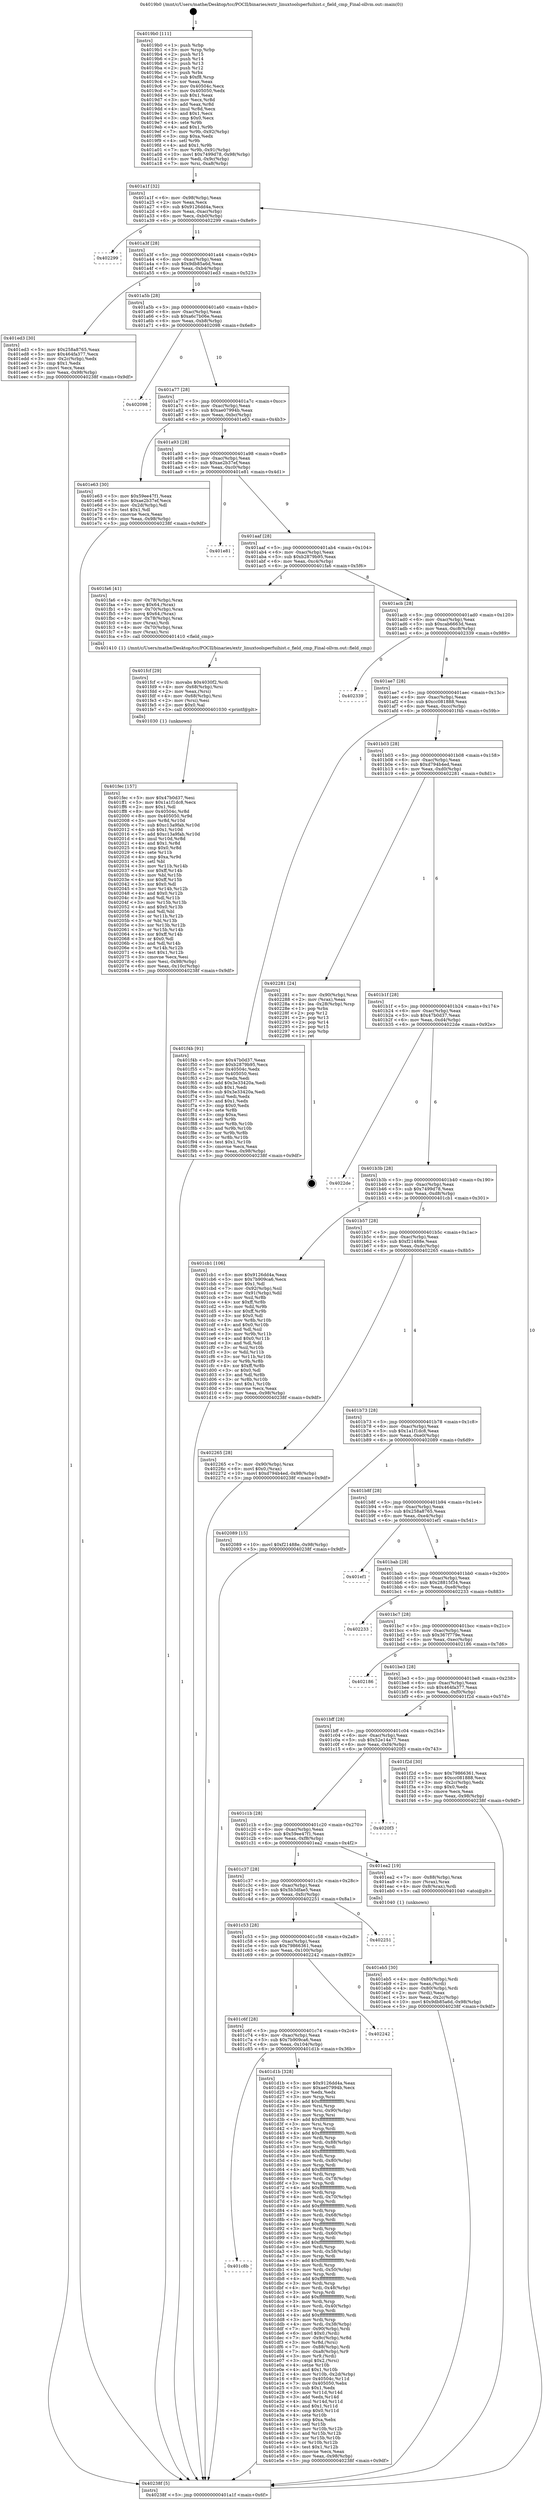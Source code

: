 digraph "0x4019b0" {
  label = "0x4019b0 (/mnt/c/Users/mathe/Desktop/tcc/POCII/binaries/extr_linuxtoolsperfuihist.c_field_cmp_Final-ollvm.out::main(0))"
  labelloc = "t"
  node[shape=record]

  Entry [label="",width=0.3,height=0.3,shape=circle,fillcolor=black,style=filled]
  "0x401a1f" [label="{
     0x401a1f [32]\l
     | [instrs]\l
     &nbsp;&nbsp;0x401a1f \<+6\>: mov -0x98(%rbp),%eax\l
     &nbsp;&nbsp;0x401a25 \<+2\>: mov %eax,%ecx\l
     &nbsp;&nbsp;0x401a27 \<+6\>: sub $0x9126dd4a,%ecx\l
     &nbsp;&nbsp;0x401a2d \<+6\>: mov %eax,-0xac(%rbp)\l
     &nbsp;&nbsp;0x401a33 \<+6\>: mov %ecx,-0xb0(%rbp)\l
     &nbsp;&nbsp;0x401a39 \<+6\>: je 0000000000402299 \<main+0x8e9\>\l
  }"]
  "0x402299" [label="{
     0x402299\l
  }", style=dashed]
  "0x401a3f" [label="{
     0x401a3f [28]\l
     | [instrs]\l
     &nbsp;&nbsp;0x401a3f \<+5\>: jmp 0000000000401a44 \<main+0x94\>\l
     &nbsp;&nbsp;0x401a44 \<+6\>: mov -0xac(%rbp),%eax\l
     &nbsp;&nbsp;0x401a4a \<+5\>: sub $0x9db85a6d,%eax\l
     &nbsp;&nbsp;0x401a4f \<+6\>: mov %eax,-0xb4(%rbp)\l
     &nbsp;&nbsp;0x401a55 \<+6\>: je 0000000000401ed3 \<main+0x523\>\l
  }"]
  Exit [label="",width=0.3,height=0.3,shape=circle,fillcolor=black,style=filled,peripheries=2]
  "0x401ed3" [label="{
     0x401ed3 [30]\l
     | [instrs]\l
     &nbsp;&nbsp;0x401ed3 \<+5\>: mov $0x258a8765,%eax\l
     &nbsp;&nbsp;0x401ed8 \<+5\>: mov $0x464fa377,%ecx\l
     &nbsp;&nbsp;0x401edd \<+3\>: mov -0x2c(%rbp),%edx\l
     &nbsp;&nbsp;0x401ee0 \<+3\>: cmp $0x1,%edx\l
     &nbsp;&nbsp;0x401ee3 \<+3\>: cmovl %ecx,%eax\l
     &nbsp;&nbsp;0x401ee6 \<+6\>: mov %eax,-0x98(%rbp)\l
     &nbsp;&nbsp;0x401eec \<+5\>: jmp 000000000040238f \<main+0x9df\>\l
  }"]
  "0x401a5b" [label="{
     0x401a5b [28]\l
     | [instrs]\l
     &nbsp;&nbsp;0x401a5b \<+5\>: jmp 0000000000401a60 \<main+0xb0\>\l
     &nbsp;&nbsp;0x401a60 \<+6\>: mov -0xac(%rbp),%eax\l
     &nbsp;&nbsp;0x401a66 \<+5\>: sub $0xa6c7b06e,%eax\l
     &nbsp;&nbsp;0x401a6b \<+6\>: mov %eax,-0xb8(%rbp)\l
     &nbsp;&nbsp;0x401a71 \<+6\>: je 0000000000402098 \<main+0x6e8\>\l
  }"]
  "0x401fec" [label="{
     0x401fec [157]\l
     | [instrs]\l
     &nbsp;&nbsp;0x401fec \<+5\>: mov $0x47b0d37,%esi\l
     &nbsp;&nbsp;0x401ff1 \<+5\>: mov $0x1a1f1dc8,%ecx\l
     &nbsp;&nbsp;0x401ff6 \<+2\>: mov $0x1,%dl\l
     &nbsp;&nbsp;0x401ff8 \<+8\>: mov 0x40504c,%r8d\l
     &nbsp;&nbsp;0x402000 \<+8\>: mov 0x405050,%r9d\l
     &nbsp;&nbsp;0x402008 \<+3\>: mov %r8d,%r10d\l
     &nbsp;&nbsp;0x40200b \<+7\>: sub $0xc13a9fab,%r10d\l
     &nbsp;&nbsp;0x402012 \<+4\>: sub $0x1,%r10d\l
     &nbsp;&nbsp;0x402016 \<+7\>: add $0xc13a9fab,%r10d\l
     &nbsp;&nbsp;0x40201d \<+4\>: imul %r10d,%r8d\l
     &nbsp;&nbsp;0x402021 \<+4\>: and $0x1,%r8d\l
     &nbsp;&nbsp;0x402025 \<+4\>: cmp $0x0,%r8d\l
     &nbsp;&nbsp;0x402029 \<+4\>: sete %r11b\l
     &nbsp;&nbsp;0x40202d \<+4\>: cmp $0xa,%r9d\l
     &nbsp;&nbsp;0x402031 \<+3\>: setl %bl\l
     &nbsp;&nbsp;0x402034 \<+3\>: mov %r11b,%r14b\l
     &nbsp;&nbsp;0x402037 \<+4\>: xor $0xff,%r14b\l
     &nbsp;&nbsp;0x40203b \<+3\>: mov %bl,%r15b\l
     &nbsp;&nbsp;0x40203e \<+4\>: xor $0xff,%r15b\l
     &nbsp;&nbsp;0x402042 \<+3\>: xor $0x0,%dl\l
     &nbsp;&nbsp;0x402045 \<+3\>: mov %r14b,%r12b\l
     &nbsp;&nbsp;0x402048 \<+4\>: and $0x0,%r12b\l
     &nbsp;&nbsp;0x40204c \<+3\>: and %dl,%r11b\l
     &nbsp;&nbsp;0x40204f \<+3\>: mov %r15b,%r13b\l
     &nbsp;&nbsp;0x402052 \<+4\>: and $0x0,%r13b\l
     &nbsp;&nbsp;0x402056 \<+2\>: and %dl,%bl\l
     &nbsp;&nbsp;0x402058 \<+3\>: or %r11b,%r12b\l
     &nbsp;&nbsp;0x40205b \<+3\>: or %bl,%r13b\l
     &nbsp;&nbsp;0x40205e \<+3\>: xor %r13b,%r12b\l
     &nbsp;&nbsp;0x402061 \<+3\>: or %r15b,%r14b\l
     &nbsp;&nbsp;0x402064 \<+4\>: xor $0xff,%r14b\l
     &nbsp;&nbsp;0x402068 \<+3\>: or $0x0,%dl\l
     &nbsp;&nbsp;0x40206b \<+3\>: and %dl,%r14b\l
     &nbsp;&nbsp;0x40206e \<+3\>: or %r14b,%r12b\l
     &nbsp;&nbsp;0x402071 \<+4\>: test $0x1,%r12b\l
     &nbsp;&nbsp;0x402075 \<+3\>: cmovne %ecx,%esi\l
     &nbsp;&nbsp;0x402078 \<+6\>: mov %esi,-0x98(%rbp)\l
     &nbsp;&nbsp;0x40207e \<+6\>: mov %eax,-0x10c(%rbp)\l
     &nbsp;&nbsp;0x402084 \<+5\>: jmp 000000000040238f \<main+0x9df\>\l
  }"]
  "0x402098" [label="{
     0x402098\l
  }", style=dashed]
  "0x401a77" [label="{
     0x401a77 [28]\l
     | [instrs]\l
     &nbsp;&nbsp;0x401a77 \<+5\>: jmp 0000000000401a7c \<main+0xcc\>\l
     &nbsp;&nbsp;0x401a7c \<+6\>: mov -0xac(%rbp),%eax\l
     &nbsp;&nbsp;0x401a82 \<+5\>: sub $0xae07994b,%eax\l
     &nbsp;&nbsp;0x401a87 \<+6\>: mov %eax,-0xbc(%rbp)\l
     &nbsp;&nbsp;0x401a8d \<+6\>: je 0000000000401e63 \<main+0x4b3\>\l
  }"]
  "0x401fcf" [label="{
     0x401fcf [29]\l
     | [instrs]\l
     &nbsp;&nbsp;0x401fcf \<+10\>: movabs $0x4030f2,%rdi\l
     &nbsp;&nbsp;0x401fd9 \<+4\>: mov -0x68(%rbp),%rsi\l
     &nbsp;&nbsp;0x401fdd \<+2\>: mov %eax,(%rsi)\l
     &nbsp;&nbsp;0x401fdf \<+4\>: mov -0x68(%rbp),%rsi\l
     &nbsp;&nbsp;0x401fe3 \<+2\>: mov (%rsi),%esi\l
     &nbsp;&nbsp;0x401fe5 \<+2\>: mov $0x0,%al\l
     &nbsp;&nbsp;0x401fe7 \<+5\>: call 0000000000401030 \<printf@plt\>\l
     | [calls]\l
     &nbsp;&nbsp;0x401030 \{1\} (unknown)\l
  }"]
  "0x401e63" [label="{
     0x401e63 [30]\l
     | [instrs]\l
     &nbsp;&nbsp;0x401e63 \<+5\>: mov $0x59ee47f1,%eax\l
     &nbsp;&nbsp;0x401e68 \<+5\>: mov $0xae2b37ef,%ecx\l
     &nbsp;&nbsp;0x401e6d \<+3\>: mov -0x2d(%rbp),%dl\l
     &nbsp;&nbsp;0x401e70 \<+3\>: test $0x1,%dl\l
     &nbsp;&nbsp;0x401e73 \<+3\>: cmovne %ecx,%eax\l
     &nbsp;&nbsp;0x401e76 \<+6\>: mov %eax,-0x98(%rbp)\l
     &nbsp;&nbsp;0x401e7c \<+5\>: jmp 000000000040238f \<main+0x9df\>\l
  }"]
  "0x401a93" [label="{
     0x401a93 [28]\l
     | [instrs]\l
     &nbsp;&nbsp;0x401a93 \<+5\>: jmp 0000000000401a98 \<main+0xe8\>\l
     &nbsp;&nbsp;0x401a98 \<+6\>: mov -0xac(%rbp),%eax\l
     &nbsp;&nbsp;0x401a9e \<+5\>: sub $0xae2b37ef,%eax\l
     &nbsp;&nbsp;0x401aa3 \<+6\>: mov %eax,-0xc0(%rbp)\l
     &nbsp;&nbsp;0x401aa9 \<+6\>: je 0000000000401e81 \<main+0x4d1\>\l
  }"]
  "0x401eb5" [label="{
     0x401eb5 [30]\l
     | [instrs]\l
     &nbsp;&nbsp;0x401eb5 \<+4\>: mov -0x80(%rbp),%rdi\l
     &nbsp;&nbsp;0x401eb9 \<+2\>: mov %eax,(%rdi)\l
     &nbsp;&nbsp;0x401ebb \<+4\>: mov -0x80(%rbp),%rdi\l
     &nbsp;&nbsp;0x401ebf \<+2\>: mov (%rdi),%eax\l
     &nbsp;&nbsp;0x401ec1 \<+3\>: mov %eax,-0x2c(%rbp)\l
     &nbsp;&nbsp;0x401ec4 \<+10\>: movl $0x9db85a6d,-0x98(%rbp)\l
     &nbsp;&nbsp;0x401ece \<+5\>: jmp 000000000040238f \<main+0x9df\>\l
  }"]
  "0x401e81" [label="{
     0x401e81\l
  }", style=dashed]
  "0x401aaf" [label="{
     0x401aaf [28]\l
     | [instrs]\l
     &nbsp;&nbsp;0x401aaf \<+5\>: jmp 0000000000401ab4 \<main+0x104\>\l
     &nbsp;&nbsp;0x401ab4 \<+6\>: mov -0xac(%rbp),%eax\l
     &nbsp;&nbsp;0x401aba \<+5\>: sub $0xb2879b95,%eax\l
     &nbsp;&nbsp;0x401abf \<+6\>: mov %eax,-0xc4(%rbp)\l
     &nbsp;&nbsp;0x401ac5 \<+6\>: je 0000000000401fa6 \<main+0x5f6\>\l
  }"]
  "0x401c8b" [label="{
     0x401c8b\l
  }", style=dashed]
  "0x401fa6" [label="{
     0x401fa6 [41]\l
     | [instrs]\l
     &nbsp;&nbsp;0x401fa6 \<+4\>: mov -0x78(%rbp),%rax\l
     &nbsp;&nbsp;0x401faa \<+7\>: movq $0x64,(%rax)\l
     &nbsp;&nbsp;0x401fb1 \<+4\>: mov -0x70(%rbp),%rax\l
     &nbsp;&nbsp;0x401fb5 \<+7\>: movq $0x64,(%rax)\l
     &nbsp;&nbsp;0x401fbc \<+4\>: mov -0x78(%rbp),%rax\l
     &nbsp;&nbsp;0x401fc0 \<+3\>: mov (%rax),%rdi\l
     &nbsp;&nbsp;0x401fc3 \<+4\>: mov -0x70(%rbp),%rax\l
     &nbsp;&nbsp;0x401fc7 \<+3\>: mov (%rax),%rsi\l
     &nbsp;&nbsp;0x401fca \<+5\>: call 0000000000401410 \<field_cmp\>\l
     | [calls]\l
     &nbsp;&nbsp;0x401410 \{1\} (/mnt/c/Users/mathe/Desktop/tcc/POCII/binaries/extr_linuxtoolsperfuihist.c_field_cmp_Final-ollvm.out::field_cmp)\l
  }"]
  "0x401acb" [label="{
     0x401acb [28]\l
     | [instrs]\l
     &nbsp;&nbsp;0x401acb \<+5\>: jmp 0000000000401ad0 \<main+0x120\>\l
     &nbsp;&nbsp;0x401ad0 \<+6\>: mov -0xac(%rbp),%eax\l
     &nbsp;&nbsp;0x401ad6 \<+5\>: sub $0xcab6663d,%eax\l
     &nbsp;&nbsp;0x401adb \<+6\>: mov %eax,-0xc8(%rbp)\l
     &nbsp;&nbsp;0x401ae1 \<+6\>: je 0000000000402339 \<main+0x989\>\l
  }"]
  "0x401d1b" [label="{
     0x401d1b [328]\l
     | [instrs]\l
     &nbsp;&nbsp;0x401d1b \<+5\>: mov $0x9126dd4a,%eax\l
     &nbsp;&nbsp;0x401d20 \<+5\>: mov $0xae07994b,%ecx\l
     &nbsp;&nbsp;0x401d25 \<+2\>: xor %edx,%edx\l
     &nbsp;&nbsp;0x401d27 \<+3\>: mov %rsp,%rsi\l
     &nbsp;&nbsp;0x401d2a \<+4\>: add $0xfffffffffffffff0,%rsi\l
     &nbsp;&nbsp;0x401d2e \<+3\>: mov %rsi,%rsp\l
     &nbsp;&nbsp;0x401d31 \<+7\>: mov %rsi,-0x90(%rbp)\l
     &nbsp;&nbsp;0x401d38 \<+3\>: mov %rsp,%rsi\l
     &nbsp;&nbsp;0x401d3b \<+4\>: add $0xfffffffffffffff0,%rsi\l
     &nbsp;&nbsp;0x401d3f \<+3\>: mov %rsi,%rsp\l
     &nbsp;&nbsp;0x401d42 \<+3\>: mov %rsp,%rdi\l
     &nbsp;&nbsp;0x401d45 \<+4\>: add $0xfffffffffffffff0,%rdi\l
     &nbsp;&nbsp;0x401d49 \<+3\>: mov %rdi,%rsp\l
     &nbsp;&nbsp;0x401d4c \<+7\>: mov %rdi,-0x88(%rbp)\l
     &nbsp;&nbsp;0x401d53 \<+3\>: mov %rsp,%rdi\l
     &nbsp;&nbsp;0x401d56 \<+4\>: add $0xfffffffffffffff0,%rdi\l
     &nbsp;&nbsp;0x401d5a \<+3\>: mov %rdi,%rsp\l
     &nbsp;&nbsp;0x401d5d \<+4\>: mov %rdi,-0x80(%rbp)\l
     &nbsp;&nbsp;0x401d61 \<+3\>: mov %rsp,%rdi\l
     &nbsp;&nbsp;0x401d64 \<+4\>: add $0xfffffffffffffff0,%rdi\l
     &nbsp;&nbsp;0x401d68 \<+3\>: mov %rdi,%rsp\l
     &nbsp;&nbsp;0x401d6b \<+4\>: mov %rdi,-0x78(%rbp)\l
     &nbsp;&nbsp;0x401d6f \<+3\>: mov %rsp,%rdi\l
     &nbsp;&nbsp;0x401d72 \<+4\>: add $0xfffffffffffffff0,%rdi\l
     &nbsp;&nbsp;0x401d76 \<+3\>: mov %rdi,%rsp\l
     &nbsp;&nbsp;0x401d79 \<+4\>: mov %rdi,-0x70(%rbp)\l
     &nbsp;&nbsp;0x401d7d \<+3\>: mov %rsp,%rdi\l
     &nbsp;&nbsp;0x401d80 \<+4\>: add $0xfffffffffffffff0,%rdi\l
     &nbsp;&nbsp;0x401d84 \<+3\>: mov %rdi,%rsp\l
     &nbsp;&nbsp;0x401d87 \<+4\>: mov %rdi,-0x68(%rbp)\l
     &nbsp;&nbsp;0x401d8b \<+3\>: mov %rsp,%rdi\l
     &nbsp;&nbsp;0x401d8e \<+4\>: add $0xfffffffffffffff0,%rdi\l
     &nbsp;&nbsp;0x401d92 \<+3\>: mov %rdi,%rsp\l
     &nbsp;&nbsp;0x401d95 \<+4\>: mov %rdi,-0x60(%rbp)\l
     &nbsp;&nbsp;0x401d99 \<+3\>: mov %rsp,%rdi\l
     &nbsp;&nbsp;0x401d9c \<+4\>: add $0xfffffffffffffff0,%rdi\l
     &nbsp;&nbsp;0x401da0 \<+3\>: mov %rdi,%rsp\l
     &nbsp;&nbsp;0x401da3 \<+4\>: mov %rdi,-0x58(%rbp)\l
     &nbsp;&nbsp;0x401da7 \<+3\>: mov %rsp,%rdi\l
     &nbsp;&nbsp;0x401daa \<+4\>: add $0xfffffffffffffff0,%rdi\l
     &nbsp;&nbsp;0x401dae \<+3\>: mov %rdi,%rsp\l
     &nbsp;&nbsp;0x401db1 \<+4\>: mov %rdi,-0x50(%rbp)\l
     &nbsp;&nbsp;0x401db5 \<+3\>: mov %rsp,%rdi\l
     &nbsp;&nbsp;0x401db8 \<+4\>: add $0xfffffffffffffff0,%rdi\l
     &nbsp;&nbsp;0x401dbc \<+3\>: mov %rdi,%rsp\l
     &nbsp;&nbsp;0x401dbf \<+4\>: mov %rdi,-0x48(%rbp)\l
     &nbsp;&nbsp;0x401dc3 \<+3\>: mov %rsp,%rdi\l
     &nbsp;&nbsp;0x401dc6 \<+4\>: add $0xfffffffffffffff0,%rdi\l
     &nbsp;&nbsp;0x401dca \<+3\>: mov %rdi,%rsp\l
     &nbsp;&nbsp;0x401dcd \<+4\>: mov %rdi,-0x40(%rbp)\l
     &nbsp;&nbsp;0x401dd1 \<+3\>: mov %rsp,%rdi\l
     &nbsp;&nbsp;0x401dd4 \<+4\>: add $0xfffffffffffffff0,%rdi\l
     &nbsp;&nbsp;0x401dd8 \<+3\>: mov %rdi,%rsp\l
     &nbsp;&nbsp;0x401ddb \<+4\>: mov %rdi,-0x38(%rbp)\l
     &nbsp;&nbsp;0x401ddf \<+7\>: mov -0x90(%rbp),%rdi\l
     &nbsp;&nbsp;0x401de6 \<+6\>: movl $0x0,(%rdi)\l
     &nbsp;&nbsp;0x401dec \<+7\>: mov -0x9c(%rbp),%r8d\l
     &nbsp;&nbsp;0x401df3 \<+3\>: mov %r8d,(%rsi)\l
     &nbsp;&nbsp;0x401df6 \<+7\>: mov -0x88(%rbp),%rdi\l
     &nbsp;&nbsp;0x401dfd \<+7\>: mov -0xa8(%rbp),%r9\l
     &nbsp;&nbsp;0x401e04 \<+3\>: mov %r9,(%rdi)\l
     &nbsp;&nbsp;0x401e07 \<+3\>: cmpl $0x2,(%rsi)\l
     &nbsp;&nbsp;0x401e0a \<+4\>: setne %r10b\l
     &nbsp;&nbsp;0x401e0e \<+4\>: and $0x1,%r10b\l
     &nbsp;&nbsp;0x401e12 \<+4\>: mov %r10b,-0x2d(%rbp)\l
     &nbsp;&nbsp;0x401e16 \<+8\>: mov 0x40504c,%r11d\l
     &nbsp;&nbsp;0x401e1e \<+7\>: mov 0x405050,%ebx\l
     &nbsp;&nbsp;0x401e25 \<+3\>: sub $0x1,%edx\l
     &nbsp;&nbsp;0x401e28 \<+3\>: mov %r11d,%r14d\l
     &nbsp;&nbsp;0x401e2b \<+3\>: add %edx,%r14d\l
     &nbsp;&nbsp;0x401e2e \<+4\>: imul %r14d,%r11d\l
     &nbsp;&nbsp;0x401e32 \<+4\>: and $0x1,%r11d\l
     &nbsp;&nbsp;0x401e36 \<+4\>: cmp $0x0,%r11d\l
     &nbsp;&nbsp;0x401e3a \<+4\>: sete %r10b\l
     &nbsp;&nbsp;0x401e3e \<+3\>: cmp $0xa,%ebx\l
     &nbsp;&nbsp;0x401e41 \<+4\>: setl %r15b\l
     &nbsp;&nbsp;0x401e45 \<+3\>: mov %r10b,%r12b\l
     &nbsp;&nbsp;0x401e48 \<+3\>: and %r15b,%r12b\l
     &nbsp;&nbsp;0x401e4b \<+3\>: xor %r15b,%r10b\l
     &nbsp;&nbsp;0x401e4e \<+3\>: or %r10b,%r12b\l
     &nbsp;&nbsp;0x401e51 \<+4\>: test $0x1,%r12b\l
     &nbsp;&nbsp;0x401e55 \<+3\>: cmovne %ecx,%eax\l
     &nbsp;&nbsp;0x401e58 \<+6\>: mov %eax,-0x98(%rbp)\l
     &nbsp;&nbsp;0x401e5e \<+5\>: jmp 000000000040238f \<main+0x9df\>\l
  }"]
  "0x402339" [label="{
     0x402339\l
  }", style=dashed]
  "0x401ae7" [label="{
     0x401ae7 [28]\l
     | [instrs]\l
     &nbsp;&nbsp;0x401ae7 \<+5\>: jmp 0000000000401aec \<main+0x13c\>\l
     &nbsp;&nbsp;0x401aec \<+6\>: mov -0xac(%rbp),%eax\l
     &nbsp;&nbsp;0x401af2 \<+5\>: sub $0xcc081888,%eax\l
     &nbsp;&nbsp;0x401af7 \<+6\>: mov %eax,-0xcc(%rbp)\l
     &nbsp;&nbsp;0x401afd \<+6\>: je 0000000000401f4b \<main+0x59b\>\l
  }"]
  "0x401c6f" [label="{
     0x401c6f [28]\l
     | [instrs]\l
     &nbsp;&nbsp;0x401c6f \<+5\>: jmp 0000000000401c74 \<main+0x2c4\>\l
     &nbsp;&nbsp;0x401c74 \<+6\>: mov -0xac(%rbp),%eax\l
     &nbsp;&nbsp;0x401c7a \<+5\>: sub $0x7b909ca6,%eax\l
     &nbsp;&nbsp;0x401c7f \<+6\>: mov %eax,-0x104(%rbp)\l
     &nbsp;&nbsp;0x401c85 \<+6\>: je 0000000000401d1b \<main+0x36b\>\l
  }"]
  "0x401f4b" [label="{
     0x401f4b [91]\l
     | [instrs]\l
     &nbsp;&nbsp;0x401f4b \<+5\>: mov $0x47b0d37,%eax\l
     &nbsp;&nbsp;0x401f50 \<+5\>: mov $0xb2879b95,%ecx\l
     &nbsp;&nbsp;0x401f55 \<+7\>: mov 0x40504c,%edx\l
     &nbsp;&nbsp;0x401f5c \<+7\>: mov 0x405050,%esi\l
     &nbsp;&nbsp;0x401f63 \<+2\>: mov %edx,%edi\l
     &nbsp;&nbsp;0x401f65 \<+6\>: add $0x3e33420a,%edi\l
     &nbsp;&nbsp;0x401f6b \<+3\>: sub $0x1,%edi\l
     &nbsp;&nbsp;0x401f6e \<+6\>: sub $0x3e33420a,%edi\l
     &nbsp;&nbsp;0x401f74 \<+3\>: imul %edi,%edx\l
     &nbsp;&nbsp;0x401f77 \<+3\>: and $0x1,%edx\l
     &nbsp;&nbsp;0x401f7a \<+3\>: cmp $0x0,%edx\l
     &nbsp;&nbsp;0x401f7d \<+4\>: sete %r8b\l
     &nbsp;&nbsp;0x401f81 \<+3\>: cmp $0xa,%esi\l
     &nbsp;&nbsp;0x401f84 \<+4\>: setl %r9b\l
     &nbsp;&nbsp;0x401f88 \<+3\>: mov %r8b,%r10b\l
     &nbsp;&nbsp;0x401f8b \<+3\>: and %r9b,%r10b\l
     &nbsp;&nbsp;0x401f8e \<+3\>: xor %r9b,%r8b\l
     &nbsp;&nbsp;0x401f91 \<+3\>: or %r8b,%r10b\l
     &nbsp;&nbsp;0x401f94 \<+4\>: test $0x1,%r10b\l
     &nbsp;&nbsp;0x401f98 \<+3\>: cmovne %ecx,%eax\l
     &nbsp;&nbsp;0x401f9b \<+6\>: mov %eax,-0x98(%rbp)\l
     &nbsp;&nbsp;0x401fa1 \<+5\>: jmp 000000000040238f \<main+0x9df\>\l
  }"]
  "0x401b03" [label="{
     0x401b03 [28]\l
     | [instrs]\l
     &nbsp;&nbsp;0x401b03 \<+5\>: jmp 0000000000401b08 \<main+0x158\>\l
     &nbsp;&nbsp;0x401b08 \<+6\>: mov -0xac(%rbp),%eax\l
     &nbsp;&nbsp;0x401b0e \<+5\>: sub $0xd794b4ed,%eax\l
     &nbsp;&nbsp;0x401b13 \<+6\>: mov %eax,-0xd0(%rbp)\l
     &nbsp;&nbsp;0x401b19 \<+6\>: je 0000000000402281 \<main+0x8d1\>\l
  }"]
  "0x402242" [label="{
     0x402242\l
  }", style=dashed]
  "0x402281" [label="{
     0x402281 [24]\l
     | [instrs]\l
     &nbsp;&nbsp;0x402281 \<+7\>: mov -0x90(%rbp),%rax\l
     &nbsp;&nbsp;0x402288 \<+2\>: mov (%rax),%eax\l
     &nbsp;&nbsp;0x40228a \<+4\>: lea -0x28(%rbp),%rsp\l
     &nbsp;&nbsp;0x40228e \<+1\>: pop %rbx\l
     &nbsp;&nbsp;0x40228f \<+2\>: pop %r12\l
     &nbsp;&nbsp;0x402291 \<+2\>: pop %r13\l
     &nbsp;&nbsp;0x402293 \<+2\>: pop %r14\l
     &nbsp;&nbsp;0x402295 \<+2\>: pop %r15\l
     &nbsp;&nbsp;0x402297 \<+1\>: pop %rbp\l
     &nbsp;&nbsp;0x402298 \<+1\>: ret\l
  }"]
  "0x401b1f" [label="{
     0x401b1f [28]\l
     | [instrs]\l
     &nbsp;&nbsp;0x401b1f \<+5\>: jmp 0000000000401b24 \<main+0x174\>\l
     &nbsp;&nbsp;0x401b24 \<+6\>: mov -0xac(%rbp),%eax\l
     &nbsp;&nbsp;0x401b2a \<+5\>: sub $0x47b0d37,%eax\l
     &nbsp;&nbsp;0x401b2f \<+6\>: mov %eax,-0xd4(%rbp)\l
     &nbsp;&nbsp;0x401b35 \<+6\>: je 00000000004022de \<main+0x92e\>\l
  }"]
  "0x401c53" [label="{
     0x401c53 [28]\l
     | [instrs]\l
     &nbsp;&nbsp;0x401c53 \<+5\>: jmp 0000000000401c58 \<main+0x2a8\>\l
     &nbsp;&nbsp;0x401c58 \<+6\>: mov -0xac(%rbp),%eax\l
     &nbsp;&nbsp;0x401c5e \<+5\>: sub $0x79866361,%eax\l
     &nbsp;&nbsp;0x401c63 \<+6\>: mov %eax,-0x100(%rbp)\l
     &nbsp;&nbsp;0x401c69 \<+6\>: je 0000000000402242 \<main+0x892\>\l
  }"]
  "0x4022de" [label="{
     0x4022de\l
  }", style=dashed]
  "0x401b3b" [label="{
     0x401b3b [28]\l
     | [instrs]\l
     &nbsp;&nbsp;0x401b3b \<+5\>: jmp 0000000000401b40 \<main+0x190\>\l
     &nbsp;&nbsp;0x401b40 \<+6\>: mov -0xac(%rbp),%eax\l
     &nbsp;&nbsp;0x401b46 \<+5\>: sub $0x7499d78,%eax\l
     &nbsp;&nbsp;0x401b4b \<+6\>: mov %eax,-0xd8(%rbp)\l
     &nbsp;&nbsp;0x401b51 \<+6\>: je 0000000000401cb1 \<main+0x301\>\l
  }"]
  "0x402251" [label="{
     0x402251\l
  }", style=dashed]
  "0x401cb1" [label="{
     0x401cb1 [106]\l
     | [instrs]\l
     &nbsp;&nbsp;0x401cb1 \<+5\>: mov $0x9126dd4a,%eax\l
     &nbsp;&nbsp;0x401cb6 \<+5\>: mov $0x7b909ca6,%ecx\l
     &nbsp;&nbsp;0x401cbb \<+2\>: mov $0x1,%dl\l
     &nbsp;&nbsp;0x401cbd \<+7\>: mov -0x92(%rbp),%sil\l
     &nbsp;&nbsp;0x401cc4 \<+7\>: mov -0x91(%rbp),%dil\l
     &nbsp;&nbsp;0x401ccb \<+3\>: mov %sil,%r8b\l
     &nbsp;&nbsp;0x401cce \<+4\>: xor $0xff,%r8b\l
     &nbsp;&nbsp;0x401cd2 \<+3\>: mov %dil,%r9b\l
     &nbsp;&nbsp;0x401cd5 \<+4\>: xor $0xff,%r9b\l
     &nbsp;&nbsp;0x401cd9 \<+3\>: xor $0x0,%dl\l
     &nbsp;&nbsp;0x401cdc \<+3\>: mov %r8b,%r10b\l
     &nbsp;&nbsp;0x401cdf \<+4\>: and $0x0,%r10b\l
     &nbsp;&nbsp;0x401ce3 \<+3\>: and %dl,%sil\l
     &nbsp;&nbsp;0x401ce6 \<+3\>: mov %r9b,%r11b\l
     &nbsp;&nbsp;0x401ce9 \<+4\>: and $0x0,%r11b\l
     &nbsp;&nbsp;0x401ced \<+3\>: and %dl,%dil\l
     &nbsp;&nbsp;0x401cf0 \<+3\>: or %sil,%r10b\l
     &nbsp;&nbsp;0x401cf3 \<+3\>: or %dil,%r11b\l
     &nbsp;&nbsp;0x401cf6 \<+3\>: xor %r11b,%r10b\l
     &nbsp;&nbsp;0x401cf9 \<+3\>: or %r9b,%r8b\l
     &nbsp;&nbsp;0x401cfc \<+4\>: xor $0xff,%r8b\l
     &nbsp;&nbsp;0x401d00 \<+3\>: or $0x0,%dl\l
     &nbsp;&nbsp;0x401d03 \<+3\>: and %dl,%r8b\l
     &nbsp;&nbsp;0x401d06 \<+3\>: or %r8b,%r10b\l
     &nbsp;&nbsp;0x401d09 \<+4\>: test $0x1,%r10b\l
     &nbsp;&nbsp;0x401d0d \<+3\>: cmovne %ecx,%eax\l
     &nbsp;&nbsp;0x401d10 \<+6\>: mov %eax,-0x98(%rbp)\l
     &nbsp;&nbsp;0x401d16 \<+5\>: jmp 000000000040238f \<main+0x9df\>\l
  }"]
  "0x401b57" [label="{
     0x401b57 [28]\l
     | [instrs]\l
     &nbsp;&nbsp;0x401b57 \<+5\>: jmp 0000000000401b5c \<main+0x1ac\>\l
     &nbsp;&nbsp;0x401b5c \<+6\>: mov -0xac(%rbp),%eax\l
     &nbsp;&nbsp;0x401b62 \<+5\>: sub $0xf21488e,%eax\l
     &nbsp;&nbsp;0x401b67 \<+6\>: mov %eax,-0xdc(%rbp)\l
     &nbsp;&nbsp;0x401b6d \<+6\>: je 0000000000402265 \<main+0x8b5\>\l
  }"]
  "0x40238f" [label="{
     0x40238f [5]\l
     | [instrs]\l
     &nbsp;&nbsp;0x40238f \<+5\>: jmp 0000000000401a1f \<main+0x6f\>\l
  }"]
  "0x4019b0" [label="{
     0x4019b0 [111]\l
     | [instrs]\l
     &nbsp;&nbsp;0x4019b0 \<+1\>: push %rbp\l
     &nbsp;&nbsp;0x4019b1 \<+3\>: mov %rsp,%rbp\l
     &nbsp;&nbsp;0x4019b4 \<+2\>: push %r15\l
     &nbsp;&nbsp;0x4019b6 \<+2\>: push %r14\l
     &nbsp;&nbsp;0x4019b8 \<+2\>: push %r13\l
     &nbsp;&nbsp;0x4019ba \<+2\>: push %r12\l
     &nbsp;&nbsp;0x4019bc \<+1\>: push %rbx\l
     &nbsp;&nbsp;0x4019bd \<+7\>: sub $0xf8,%rsp\l
     &nbsp;&nbsp;0x4019c4 \<+2\>: xor %eax,%eax\l
     &nbsp;&nbsp;0x4019c6 \<+7\>: mov 0x40504c,%ecx\l
     &nbsp;&nbsp;0x4019cd \<+7\>: mov 0x405050,%edx\l
     &nbsp;&nbsp;0x4019d4 \<+3\>: sub $0x1,%eax\l
     &nbsp;&nbsp;0x4019d7 \<+3\>: mov %ecx,%r8d\l
     &nbsp;&nbsp;0x4019da \<+3\>: add %eax,%r8d\l
     &nbsp;&nbsp;0x4019dd \<+4\>: imul %r8d,%ecx\l
     &nbsp;&nbsp;0x4019e1 \<+3\>: and $0x1,%ecx\l
     &nbsp;&nbsp;0x4019e4 \<+3\>: cmp $0x0,%ecx\l
     &nbsp;&nbsp;0x4019e7 \<+4\>: sete %r9b\l
     &nbsp;&nbsp;0x4019eb \<+4\>: and $0x1,%r9b\l
     &nbsp;&nbsp;0x4019ef \<+7\>: mov %r9b,-0x92(%rbp)\l
     &nbsp;&nbsp;0x4019f6 \<+3\>: cmp $0xa,%edx\l
     &nbsp;&nbsp;0x4019f9 \<+4\>: setl %r9b\l
     &nbsp;&nbsp;0x4019fd \<+4\>: and $0x1,%r9b\l
     &nbsp;&nbsp;0x401a01 \<+7\>: mov %r9b,-0x91(%rbp)\l
     &nbsp;&nbsp;0x401a08 \<+10\>: movl $0x7499d78,-0x98(%rbp)\l
     &nbsp;&nbsp;0x401a12 \<+6\>: mov %edi,-0x9c(%rbp)\l
     &nbsp;&nbsp;0x401a18 \<+7\>: mov %rsi,-0xa8(%rbp)\l
  }"]
  "0x401c37" [label="{
     0x401c37 [28]\l
     | [instrs]\l
     &nbsp;&nbsp;0x401c37 \<+5\>: jmp 0000000000401c3c \<main+0x28c\>\l
     &nbsp;&nbsp;0x401c3c \<+6\>: mov -0xac(%rbp),%eax\l
     &nbsp;&nbsp;0x401c42 \<+5\>: sub $0x5b3dfae5,%eax\l
     &nbsp;&nbsp;0x401c47 \<+6\>: mov %eax,-0xfc(%rbp)\l
     &nbsp;&nbsp;0x401c4d \<+6\>: je 0000000000402251 \<main+0x8a1\>\l
  }"]
  "0x402265" [label="{
     0x402265 [28]\l
     | [instrs]\l
     &nbsp;&nbsp;0x402265 \<+7\>: mov -0x90(%rbp),%rax\l
     &nbsp;&nbsp;0x40226c \<+6\>: movl $0x0,(%rax)\l
     &nbsp;&nbsp;0x402272 \<+10\>: movl $0xd794b4ed,-0x98(%rbp)\l
     &nbsp;&nbsp;0x40227c \<+5\>: jmp 000000000040238f \<main+0x9df\>\l
  }"]
  "0x401b73" [label="{
     0x401b73 [28]\l
     | [instrs]\l
     &nbsp;&nbsp;0x401b73 \<+5\>: jmp 0000000000401b78 \<main+0x1c8\>\l
     &nbsp;&nbsp;0x401b78 \<+6\>: mov -0xac(%rbp),%eax\l
     &nbsp;&nbsp;0x401b7e \<+5\>: sub $0x1a1f1dc8,%eax\l
     &nbsp;&nbsp;0x401b83 \<+6\>: mov %eax,-0xe0(%rbp)\l
     &nbsp;&nbsp;0x401b89 \<+6\>: je 0000000000402089 \<main+0x6d9\>\l
  }"]
  "0x401ea2" [label="{
     0x401ea2 [19]\l
     | [instrs]\l
     &nbsp;&nbsp;0x401ea2 \<+7\>: mov -0x88(%rbp),%rax\l
     &nbsp;&nbsp;0x401ea9 \<+3\>: mov (%rax),%rax\l
     &nbsp;&nbsp;0x401eac \<+4\>: mov 0x8(%rax),%rdi\l
     &nbsp;&nbsp;0x401eb0 \<+5\>: call 0000000000401040 \<atoi@plt\>\l
     | [calls]\l
     &nbsp;&nbsp;0x401040 \{1\} (unknown)\l
  }"]
  "0x402089" [label="{
     0x402089 [15]\l
     | [instrs]\l
     &nbsp;&nbsp;0x402089 \<+10\>: movl $0xf21488e,-0x98(%rbp)\l
     &nbsp;&nbsp;0x402093 \<+5\>: jmp 000000000040238f \<main+0x9df\>\l
  }"]
  "0x401b8f" [label="{
     0x401b8f [28]\l
     | [instrs]\l
     &nbsp;&nbsp;0x401b8f \<+5\>: jmp 0000000000401b94 \<main+0x1e4\>\l
     &nbsp;&nbsp;0x401b94 \<+6\>: mov -0xac(%rbp),%eax\l
     &nbsp;&nbsp;0x401b9a \<+5\>: sub $0x258a8765,%eax\l
     &nbsp;&nbsp;0x401b9f \<+6\>: mov %eax,-0xe4(%rbp)\l
     &nbsp;&nbsp;0x401ba5 \<+6\>: je 0000000000401ef1 \<main+0x541\>\l
  }"]
  "0x401c1b" [label="{
     0x401c1b [28]\l
     | [instrs]\l
     &nbsp;&nbsp;0x401c1b \<+5\>: jmp 0000000000401c20 \<main+0x270\>\l
     &nbsp;&nbsp;0x401c20 \<+6\>: mov -0xac(%rbp),%eax\l
     &nbsp;&nbsp;0x401c26 \<+5\>: sub $0x59ee47f1,%eax\l
     &nbsp;&nbsp;0x401c2b \<+6\>: mov %eax,-0xf8(%rbp)\l
     &nbsp;&nbsp;0x401c31 \<+6\>: je 0000000000401ea2 \<main+0x4f2\>\l
  }"]
  "0x401ef1" [label="{
     0x401ef1\l
  }", style=dashed]
  "0x401bab" [label="{
     0x401bab [28]\l
     | [instrs]\l
     &nbsp;&nbsp;0x401bab \<+5\>: jmp 0000000000401bb0 \<main+0x200\>\l
     &nbsp;&nbsp;0x401bb0 \<+6\>: mov -0xac(%rbp),%eax\l
     &nbsp;&nbsp;0x401bb6 \<+5\>: sub $0x28815f34,%eax\l
     &nbsp;&nbsp;0x401bbb \<+6\>: mov %eax,-0xe8(%rbp)\l
     &nbsp;&nbsp;0x401bc1 \<+6\>: je 0000000000402233 \<main+0x883\>\l
  }"]
  "0x4020f3" [label="{
     0x4020f3\l
  }", style=dashed]
  "0x402233" [label="{
     0x402233\l
  }", style=dashed]
  "0x401bc7" [label="{
     0x401bc7 [28]\l
     | [instrs]\l
     &nbsp;&nbsp;0x401bc7 \<+5\>: jmp 0000000000401bcc \<main+0x21c\>\l
     &nbsp;&nbsp;0x401bcc \<+6\>: mov -0xac(%rbp),%eax\l
     &nbsp;&nbsp;0x401bd2 \<+5\>: sub $0x367f779e,%eax\l
     &nbsp;&nbsp;0x401bd7 \<+6\>: mov %eax,-0xec(%rbp)\l
     &nbsp;&nbsp;0x401bdd \<+6\>: je 0000000000402186 \<main+0x7d6\>\l
  }"]
  "0x401bff" [label="{
     0x401bff [28]\l
     | [instrs]\l
     &nbsp;&nbsp;0x401bff \<+5\>: jmp 0000000000401c04 \<main+0x254\>\l
     &nbsp;&nbsp;0x401c04 \<+6\>: mov -0xac(%rbp),%eax\l
     &nbsp;&nbsp;0x401c0a \<+5\>: sub $0x52e14a77,%eax\l
     &nbsp;&nbsp;0x401c0f \<+6\>: mov %eax,-0xf4(%rbp)\l
     &nbsp;&nbsp;0x401c15 \<+6\>: je 00000000004020f3 \<main+0x743\>\l
  }"]
  "0x402186" [label="{
     0x402186\l
  }", style=dashed]
  "0x401be3" [label="{
     0x401be3 [28]\l
     | [instrs]\l
     &nbsp;&nbsp;0x401be3 \<+5\>: jmp 0000000000401be8 \<main+0x238\>\l
     &nbsp;&nbsp;0x401be8 \<+6\>: mov -0xac(%rbp),%eax\l
     &nbsp;&nbsp;0x401bee \<+5\>: sub $0x464fa377,%eax\l
     &nbsp;&nbsp;0x401bf3 \<+6\>: mov %eax,-0xf0(%rbp)\l
     &nbsp;&nbsp;0x401bf9 \<+6\>: je 0000000000401f2d \<main+0x57d\>\l
  }"]
  "0x401f2d" [label="{
     0x401f2d [30]\l
     | [instrs]\l
     &nbsp;&nbsp;0x401f2d \<+5\>: mov $0x79866361,%eax\l
     &nbsp;&nbsp;0x401f32 \<+5\>: mov $0xcc081888,%ecx\l
     &nbsp;&nbsp;0x401f37 \<+3\>: mov -0x2c(%rbp),%edx\l
     &nbsp;&nbsp;0x401f3a \<+3\>: cmp $0x0,%edx\l
     &nbsp;&nbsp;0x401f3d \<+3\>: cmove %ecx,%eax\l
     &nbsp;&nbsp;0x401f40 \<+6\>: mov %eax,-0x98(%rbp)\l
     &nbsp;&nbsp;0x401f46 \<+5\>: jmp 000000000040238f \<main+0x9df\>\l
  }"]
  Entry -> "0x4019b0" [label=" 1"]
  "0x401a1f" -> "0x402299" [label=" 0"]
  "0x401a1f" -> "0x401a3f" [label=" 11"]
  "0x402281" -> Exit [label=" 1"]
  "0x401a3f" -> "0x401ed3" [label=" 1"]
  "0x401a3f" -> "0x401a5b" [label=" 10"]
  "0x402265" -> "0x40238f" [label=" 1"]
  "0x401a5b" -> "0x402098" [label=" 0"]
  "0x401a5b" -> "0x401a77" [label=" 10"]
  "0x402089" -> "0x40238f" [label=" 1"]
  "0x401a77" -> "0x401e63" [label=" 1"]
  "0x401a77" -> "0x401a93" [label=" 9"]
  "0x401fec" -> "0x40238f" [label=" 1"]
  "0x401a93" -> "0x401e81" [label=" 0"]
  "0x401a93" -> "0x401aaf" [label=" 9"]
  "0x401fcf" -> "0x401fec" [label=" 1"]
  "0x401aaf" -> "0x401fa6" [label=" 1"]
  "0x401aaf" -> "0x401acb" [label=" 8"]
  "0x401f4b" -> "0x40238f" [label=" 1"]
  "0x401acb" -> "0x402339" [label=" 0"]
  "0x401acb" -> "0x401ae7" [label=" 8"]
  "0x401f2d" -> "0x40238f" [label=" 1"]
  "0x401ae7" -> "0x401f4b" [label=" 1"]
  "0x401ae7" -> "0x401b03" [label=" 7"]
  "0x401eb5" -> "0x40238f" [label=" 1"]
  "0x401b03" -> "0x402281" [label=" 1"]
  "0x401b03" -> "0x401b1f" [label=" 6"]
  "0x401ea2" -> "0x401eb5" [label=" 1"]
  "0x401b1f" -> "0x4022de" [label=" 0"]
  "0x401b1f" -> "0x401b3b" [label=" 6"]
  "0x401d1b" -> "0x40238f" [label=" 1"]
  "0x401b3b" -> "0x401cb1" [label=" 1"]
  "0x401b3b" -> "0x401b57" [label=" 5"]
  "0x401cb1" -> "0x40238f" [label=" 1"]
  "0x4019b0" -> "0x401a1f" [label=" 1"]
  "0x40238f" -> "0x401a1f" [label=" 10"]
  "0x401fa6" -> "0x401fcf" [label=" 1"]
  "0x401b57" -> "0x402265" [label=" 1"]
  "0x401b57" -> "0x401b73" [label=" 4"]
  "0x401c6f" -> "0x401d1b" [label=" 1"]
  "0x401b73" -> "0x402089" [label=" 1"]
  "0x401b73" -> "0x401b8f" [label=" 3"]
  "0x401ed3" -> "0x40238f" [label=" 1"]
  "0x401b8f" -> "0x401ef1" [label=" 0"]
  "0x401b8f" -> "0x401bab" [label=" 3"]
  "0x401c53" -> "0x402242" [label=" 0"]
  "0x401bab" -> "0x402233" [label=" 0"]
  "0x401bab" -> "0x401bc7" [label=" 3"]
  "0x401e63" -> "0x40238f" [label=" 1"]
  "0x401bc7" -> "0x402186" [label=" 0"]
  "0x401bc7" -> "0x401be3" [label=" 3"]
  "0x401c37" -> "0x402251" [label=" 0"]
  "0x401be3" -> "0x401f2d" [label=" 1"]
  "0x401be3" -> "0x401bff" [label=" 2"]
  "0x401c37" -> "0x401c53" [label=" 1"]
  "0x401bff" -> "0x4020f3" [label=" 0"]
  "0x401bff" -> "0x401c1b" [label=" 2"]
  "0x401c53" -> "0x401c6f" [label=" 1"]
  "0x401c1b" -> "0x401ea2" [label=" 1"]
  "0x401c1b" -> "0x401c37" [label=" 1"]
  "0x401c6f" -> "0x401c8b" [label=" 0"]
}
